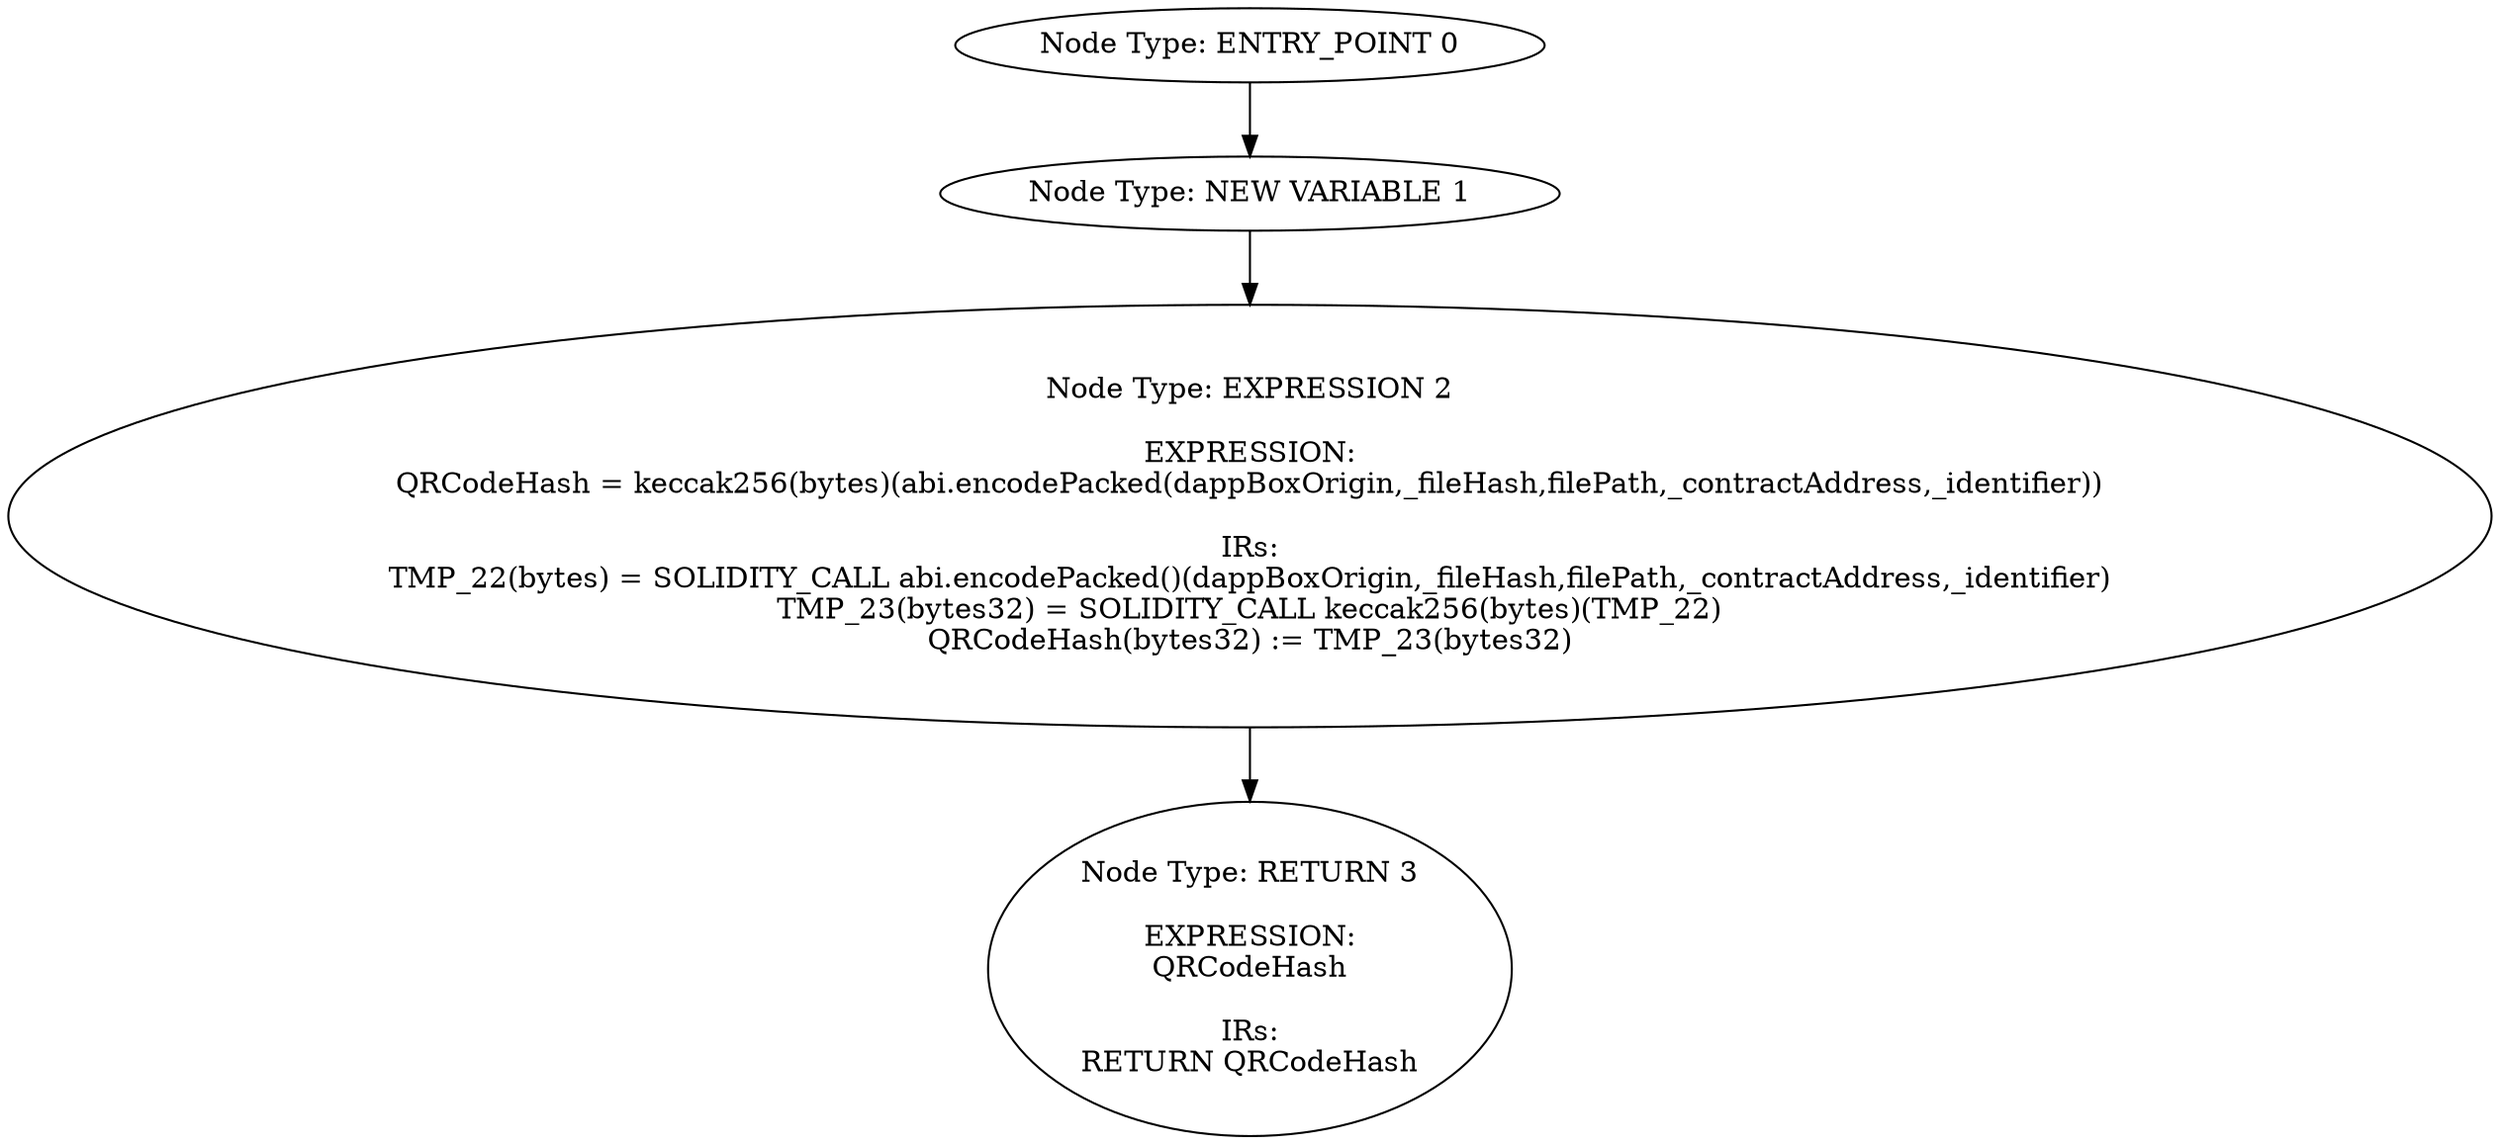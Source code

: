 digraph{
0[label="Node Type: ENTRY_POINT 0
"];
0->1;
1[label="Node Type: NEW VARIABLE 1
"];
1->2;
2[label="Node Type: EXPRESSION 2

EXPRESSION:
QRCodeHash = keccak256(bytes)(abi.encodePacked(dappBoxOrigin,_fileHash,filePath,_contractAddress,_identifier))

IRs:
TMP_22(bytes) = SOLIDITY_CALL abi.encodePacked()(dappBoxOrigin,_fileHash,filePath,_contractAddress,_identifier)
TMP_23(bytes32) = SOLIDITY_CALL keccak256(bytes)(TMP_22)
QRCodeHash(bytes32) := TMP_23(bytes32)"];
2->3;
3[label="Node Type: RETURN 3

EXPRESSION:
QRCodeHash

IRs:
RETURN QRCodeHash"];
}
